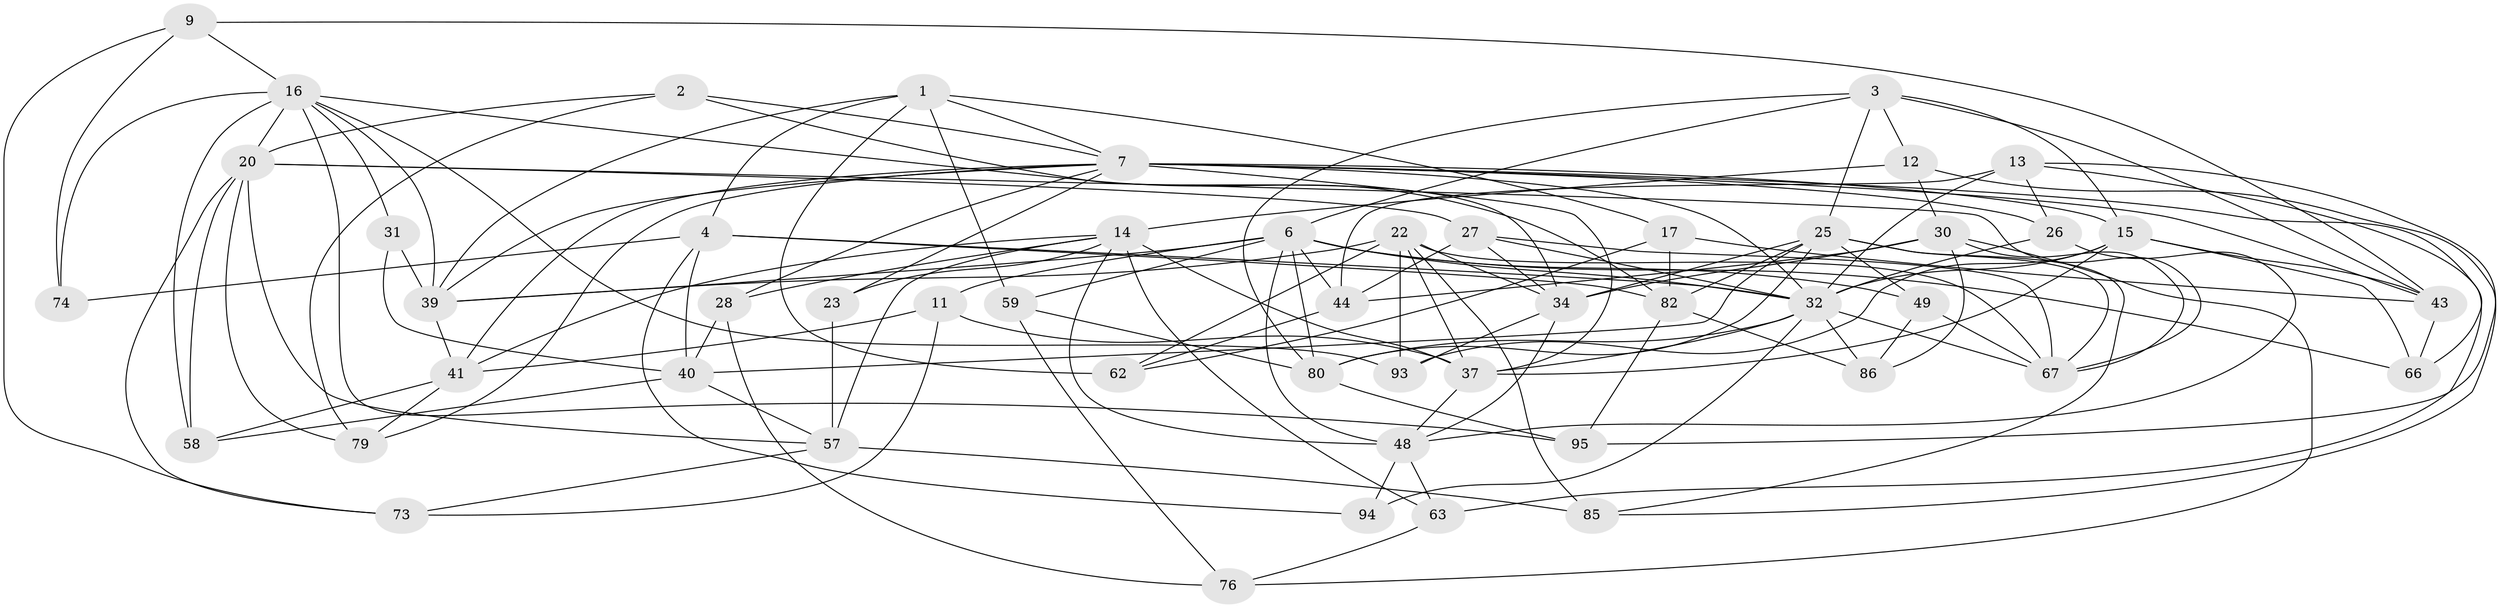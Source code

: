 // original degree distribution, {4: 1.0}
// Generated by graph-tools (version 1.1) at 2025/16/03/09/25 04:16:24]
// undirected, 51 vertices, 142 edges
graph export_dot {
graph [start="1"]
  node [color=gray90,style=filled];
  1 [super="+68"];
  2;
  3 [super="+5"];
  4 [super="+35"];
  6 [super="+99+96+90"];
  7 [super="+8+56"];
  9;
  11;
  12;
  13 [super="+61"];
  14 [super="+18+36"];
  15 [super="+21"];
  16 [super="+91+19"];
  17;
  20 [super="+29"];
  22 [super="+97"];
  23;
  25 [super="+65+71"];
  26;
  27 [super="+42"];
  28;
  30 [super="+33"];
  31;
  32 [super="+55+54+50"];
  34 [super="+45+46"];
  37 [super="+53+64+83"];
  39 [super="+92+89"];
  40 [super="+51"];
  41 [super="+70"];
  43 [super="+60+88"];
  44 [super="+47"];
  48 [super="+52"];
  49;
  57 [super="+84"];
  58;
  59;
  62;
  63;
  66;
  67 [super="+77+72"];
  73;
  74;
  76;
  79;
  80 [super="+98"];
  82 [super="+100"];
  85;
  86;
  93;
  94;
  95;
  1 -- 59;
  1 -- 62;
  1 -- 17;
  1 -- 4;
  1 -- 39;
  1 -- 7;
  2 -- 79;
  2 -- 20;
  2 -- 34;
  2 -- 7;
  3 -- 6;
  3 -- 43;
  3 -- 80;
  3 -- 25;
  3 -- 12;
  3 -- 15;
  4 -- 94;
  4 -- 82;
  4 -- 74;
  4 -- 32;
  4 -- 40;
  6 -- 49;
  6 -- 48;
  6 -- 66;
  6 -- 11;
  6 -- 80;
  6 -- 32;
  6 -- 59;
  6 -- 44;
  6 -- 39;
  7 -- 79;
  7 -- 43;
  7 -- 23 [weight=2];
  7 -- 39;
  7 -- 63;
  7 -- 32;
  7 -- 41;
  7 -- 26;
  7 -- 28;
  7 -- 15;
  7 -- 37 [weight=3];
  9 -- 74;
  9 -- 16;
  9 -- 43;
  9 -- 73;
  11 -- 73;
  11 -- 37;
  11 -- 41;
  12 -- 30;
  12 -- 14;
  12 -- 85;
  13 -- 26;
  13 -- 66;
  13 -- 44 [weight=2];
  13 -- 95;
  13 -- 32;
  14 -- 63;
  14 -- 41;
  14 -- 23;
  14 -- 28;
  14 -- 37;
  14 -- 48;
  14 -- 57;
  15 -- 93;
  15 -- 66;
  15 -- 32;
  15 -- 43;
  15 -- 37 [weight=2];
  16 -- 82;
  16 -- 74 [weight=2];
  16 -- 31;
  16 -- 39;
  16 -- 20;
  16 -- 58;
  16 -- 93;
  16 -- 95;
  17 -- 62;
  17 -- 82;
  17 -- 43;
  20 -- 73;
  20 -- 27;
  20 -- 67;
  20 -- 57;
  20 -- 58;
  20 -- 79;
  22 -- 85;
  22 -- 37;
  22 -- 67 [weight=2];
  22 -- 34;
  22 -- 39;
  22 -- 93;
  22 -- 62;
  23 -- 57;
  25 -- 49;
  25 -- 34;
  25 -- 40;
  25 -- 85;
  25 -- 80;
  25 -- 82;
  25 -- 67;
  26 -- 32;
  26 -- 48;
  27 -- 44;
  27 -- 34 [weight=2];
  27 -- 32;
  27 -- 67;
  28 -- 40;
  28 -- 76;
  30 -- 86;
  30 -- 67;
  30 -- 34;
  30 -- 76;
  30 -- 44;
  31 -- 39 [weight=2];
  31 -- 40;
  32 -- 80;
  32 -- 37;
  32 -- 94;
  32 -- 86;
  32 -- 67;
  34 -- 93;
  34 -- 48;
  37 -- 48;
  39 -- 41;
  40 -- 58;
  40 -- 57;
  41 -- 79;
  41 -- 58;
  43 -- 66;
  44 -- 62;
  48 -- 63;
  48 -- 94 [weight=2];
  49 -- 86;
  49 -- 67;
  57 -- 73;
  57 -- 85;
  59 -- 80;
  59 -- 76;
  63 -- 76;
  80 -- 95;
  82 -- 86;
  82 -- 95;
}
